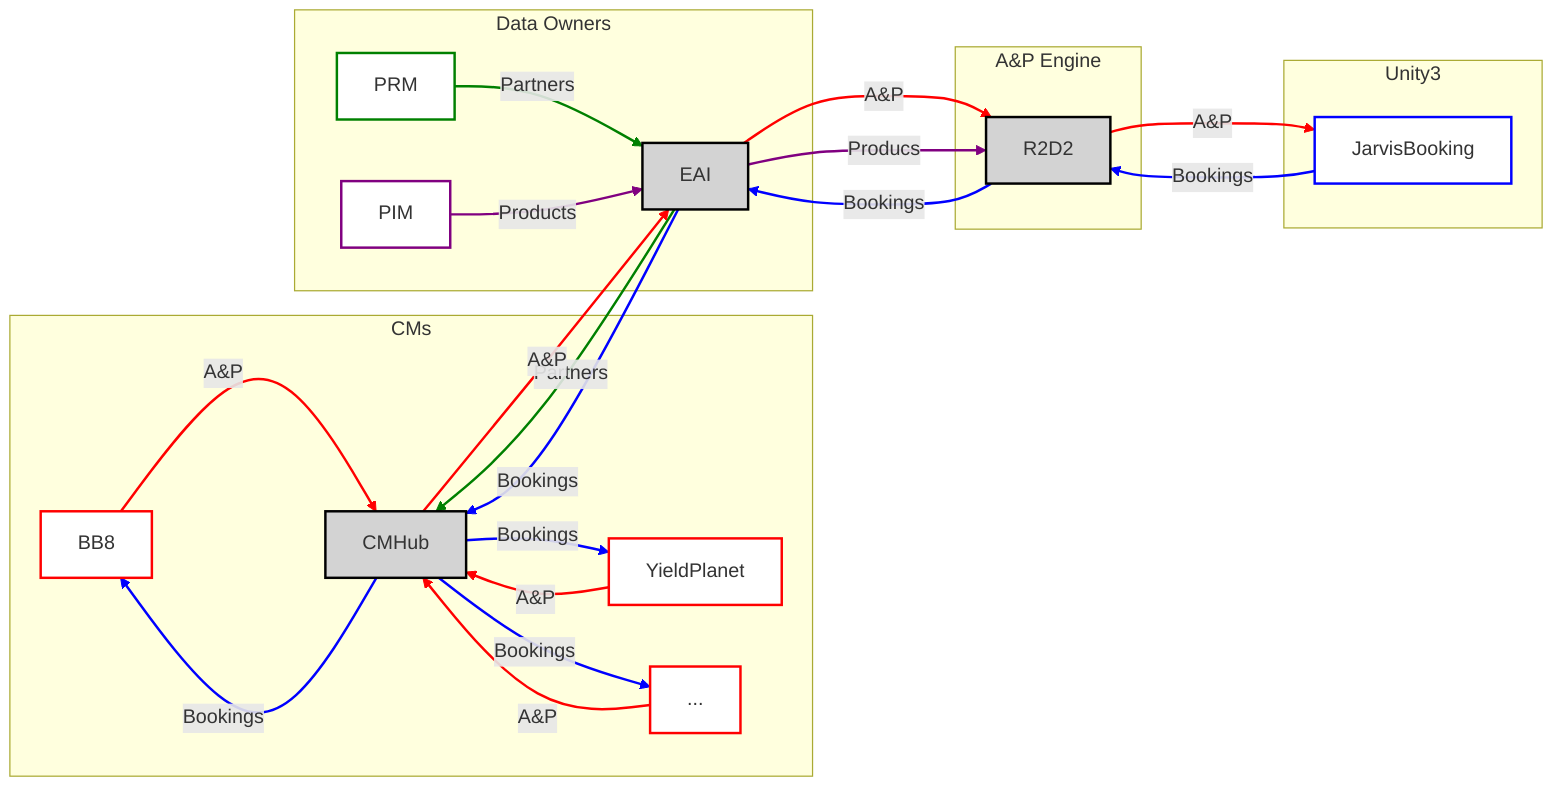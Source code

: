 graph LR

subgraph CMs
BB8 -->|A&P|CMHub
YieldPlanet -->|A&P|CMHub
CM[...] -->|A&P|CMHub
CMHub -->|Bookings| BB8
CMHub -->|Bookings|YieldPlanet
CMHub -->|Bookings|CM
end

subgraph "A&P Engine"
R2D2
end

subgraph "Unity3"
JB[JarvisBooking] -->|Bookings| R2D2
R2D2 -->|A&P| JB
end

subgraph "Data Owners"
PRM -->|Partners| EAI
PIM -->|Products| EAI
R2D2 -->|Bookings| EAI
EAI -->|A&P| R2D2
EAI -->|Producs| R2D2
EAI -->|Partners| CMHub
EAI --> |Bookings| CMHub
CMHub -->|A&P| EAI
end

style PIM fill:white,stroke:purple,stroke-width:2px
style PRM fill:white,stroke:green,stroke-width:2px
style BB8 fill:white,stroke:red,stroke-width:2px
style YieldPlanet fill:white,stroke:red,stroke-width:2px
style CM fill:white,stroke:red,stroke-width:2px
style JB fill:white,stroke:blue,stroke-width:2px
style EAI fill:lightgray,stroke:black,stroke-width:2px
style R2D2 fill:lightgray,stroke:black,stroke-width:2px
style CMHub fill:lightgray,stroke:black,stroke-width:2px

linkStyle 0 stroke:red,stroke-width:2px;
linkStyle 1 stroke:red,stroke-width:2px;
linkStyle 2 stroke:red,stroke-width:2px;
linkStyle 3 stroke:blue,stroke-width:2px;
linkStyle 4 stroke:blue,stroke-width:2px;
linkStyle 5 stroke:blue,stroke-width:2px;
linkStyle 6 stroke:blue,stroke-width:2px;
linkStyle 7 stroke:red,stroke-width:2px;
linkStyle 8 stroke:green,stroke-width:2px;
linkStyle 9 stroke:green,stroke-width:2px;
linkStyle 9 stroke:purple,stroke-width:2px;
linkStyle 10 stroke:blue,stroke-width:2px;
linkStyle 11 stroke:red,stroke-width:2px;
linkStyle 12 stroke:purple,stroke-width:2px;
linkStyle 13 stroke:green,stroke-width:2px;
linkStyle 14 stroke:blue,stroke-width:2px;
linkStyle 15 stroke:red,stroke-width:2px;